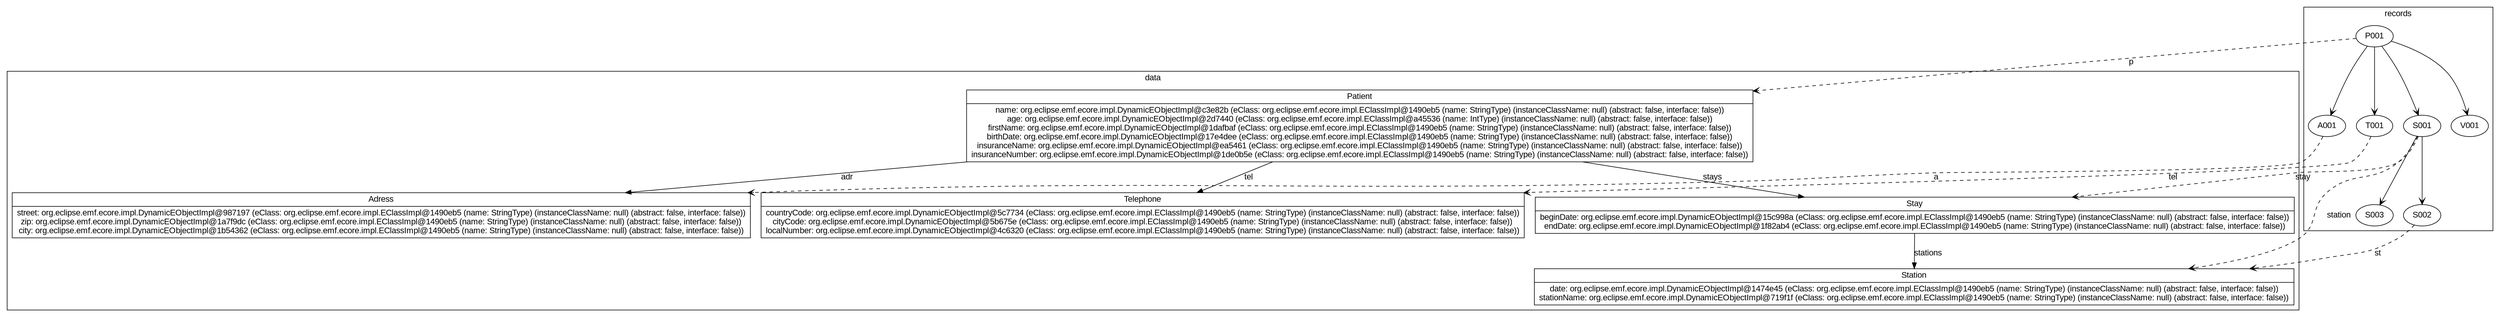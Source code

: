 	digraph "import_exp" {
		
			graph [fontname="arial"];
			node [fontname="arial"];
			edge [fontname="arial"];
		
		
	subgraph "cluster_data" {
		
		    label = "data";
		
		
	"0" [ shape="record", label="{Patient|name: org.eclipse.emf.ecore.impl.DynamicEObjectImpl@c3e82b (eClass: org.eclipse.emf.ecore.impl.EClassImpl@1490eb5 (name: StringType) (instanceClassName: null) (abstract: false, interface: false))\nage: org.eclipse.emf.ecore.impl.DynamicEObjectImpl@2d7440 (eClass: org.eclipse.emf.ecore.impl.EClassImpl@a45536 (name: IntType) (instanceClassName: null) (abstract: false, interface: false))\nfirstName: org.eclipse.emf.ecore.impl.DynamicEObjectImpl@1dafbaf (eClass: org.eclipse.emf.ecore.impl.EClassImpl@1490eb5 (name: StringType) (instanceClassName: null) (abstract: false, interface: false))\nbirthDate: org.eclipse.emf.ecore.impl.DynamicEObjectImpl@17e4dee (eClass: org.eclipse.emf.ecore.impl.EClassImpl@1490eb5 (name: StringType) (instanceClassName: null) (abstract: false, interface: false))\ninsuranceName: org.eclipse.emf.ecore.impl.DynamicEObjectImpl@ea5461 (eClass: org.eclipse.emf.ecore.impl.EClassImpl@1490eb5 (name: StringType) (instanceClassName: null) (abstract: false, interface: false))\ninsuranceNumber: org.eclipse.emf.ecore.impl.DynamicEObjectImpl@1de0b5e (eClass: org.eclipse.emf.ecore.impl.EClassImpl@1490eb5 (name: StringType) (instanceClassName: null) (abstract: false, interface: false))}" ];
	"1" [ shape="record", label="{Adress|street: org.eclipse.emf.ecore.impl.DynamicEObjectImpl@987197 (eClass: org.eclipse.emf.ecore.impl.EClassImpl@1490eb5 (name: StringType) (instanceClassName: null) (abstract: false, interface: false))\nzip: org.eclipse.emf.ecore.impl.DynamicEObjectImpl@1a7f9dc (eClass: org.eclipse.emf.ecore.impl.EClassImpl@1490eb5 (name: StringType) (instanceClassName: null) (abstract: false, interface: false))\ncity: org.eclipse.emf.ecore.impl.DynamicEObjectImpl@1b54362 (eClass: org.eclipse.emf.ecore.impl.EClassImpl@1490eb5 (name: StringType) (instanceClassName: null) (abstract: false, interface: false))}" ];
	"2" [ shape="record", label="{Telephone|countryCode: org.eclipse.emf.ecore.impl.DynamicEObjectImpl@5c7734 (eClass: org.eclipse.emf.ecore.impl.EClassImpl@1490eb5 (name: StringType) (instanceClassName: null) (abstract: false, interface: false))\ncityCode: org.eclipse.emf.ecore.impl.DynamicEObjectImpl@5b675e (eClass: org.eclipse.emf.ecore.impl.EClassImpl@1490eb5 (name: StringType) (instanceClassName: null) (abstract: false, interface: false))\nlocalNumber: org.eclipse.emf.ecore.impl.DynamicEObjectImpl@4c6320 (eClass: org.eclipse.emf.ecore.impl.EClassImpl@1490eb5 (name: StringType) (instanceClassName: null) (abstract: false, interface: false))}" ];
	"3" [ shape="record", label="{Stay|beginDate: org.eclipse.emf.ecore.impl.DynamicEObjectImpl@15c998a (eClass: org.eclipse.emf.ecore.impl.EClassImpl@1490eb5 (name: StringType) (instanceClassName: null) (abstract: false, interface: false))\nendDate: org.eclipse.emf.ecore.impl.DynamicEObjectImpl@1f82ab4 (eClass: org.eclipse.emf.ecore.impl.EClassImpl@1490eb5 (name: StringType) (instanceClassName: null) (abstract: false, interface: false))}" ];
	"4" [ shape="record", label="{Station|date: org.eclipse.emf.ecore.impl.DynamicEObjectImpl@1474e45 (eClass: org.eclipse.emf.ecore.impl.EClassImpl@1490eb5 (name: StringType) (instanceClassName: null) (abstract: false, interface: false))\nstationName: org.eclipse.emf.ecore.impl.DynamicEObjectImpl@719f1f (eClass: org.eclipse.emf.ecore.impl.EClassImpl@1490eb5 (name: StringType) (instanceClassName: null) (abstract: false, interface: false))}" ];
	"0"  -> "1"  [ label="adr" ];
	"0"  -> "2"  [ label="tel" ];
	"0"  -> "3"  [ label="stays" ];
	"3"  -> "4"  [ label="stations" ]	
	}	
;
	subgraph "cluster_records" {
		
		    label = "records";
		
		
	"5" [ shape="ellipse", label="T001" ];
	"6" [ shape="ellipse", label="V001" ];
	"7" [ shape="ellipse", label="P001" ];
	"8" [ shape="ellipse", label="A001" ];
	"9" [ shape="ellipse", label="S003" ];
	"10" [ shape="ellipse", label="S001" ];
	"11" [ shape="ellipse", label="S002" ];
	"7"  -> "8"  [ arrowhead="vee" ];
	"7"  -> "6"  [ arrowhead="vee" ];
	"7"  -> "5"  [ arrowhead="vee" ];
	"7"  -> "10"  [ arrowhead="vee" ];
	"10"  -> "9"  [ arrowhead="vee" ];
	"10"  -> "11"  [ arrowhead="vee" ];
	"5"  -> "2"  [ arrowhead="vee", style="dashed", label="tel" ];
	"7"  -> "0"  [ arrowhead="vee", style="dashed", label="p" ];
	"8"  -> "1"  [ arrowhead="vee", style="dashed", label="a" ];
	"10"  -> "3"  [ arrowhead="vee", style="dashed", label="stay" ];
	"10"  -> "4"  [ arrowhead="vee", style="dashed", label="station" ];
	"11"  -> "4"  [ arrowhead="vee", style="dashed", label="st" ]	
	}	

	}
	